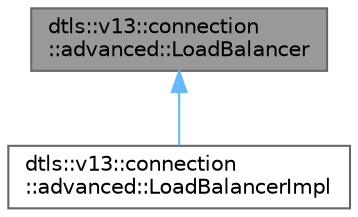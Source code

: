 digraph "dtls::v13::connection::advanced::LoadBalancer"
{
 // LATEX_PDF_SIZE
  bgcolor="transparent";
  edge [fontname=Helvetica,fontsize=10,labelfontname=Helvetica,labelfontsize=10];
  node [fontname=Helvetica,fontsize=10,shape=box,height=0.2,width=0.4];
  Node1 [id="Node000001",label="dtls::v13::connection\l::advanced::LoadBalancer",height=0.2,width=0.4,color="gray40", fillcolor="grey60", style="filled", fontcolor="black",tooltip="Load balancer interface."];
  Node1 -> Node2 [id="edge1_Node000001_Node000002",dir="back",color="steelblue1",style="solid",tooltip=" "];
  Node2 [id="Node000002",label="dtls::v13::connection\l::advanced::LoadBalancerImpl",height=0.2,width=0.4,color="gray40", fillcolor="white", style="filled",URL="$classdtls_1_1v13_1_1connection_1_1advanced_1_1LoadBalancerImpl.html",tooltip="Load balancer implementation."];
}
